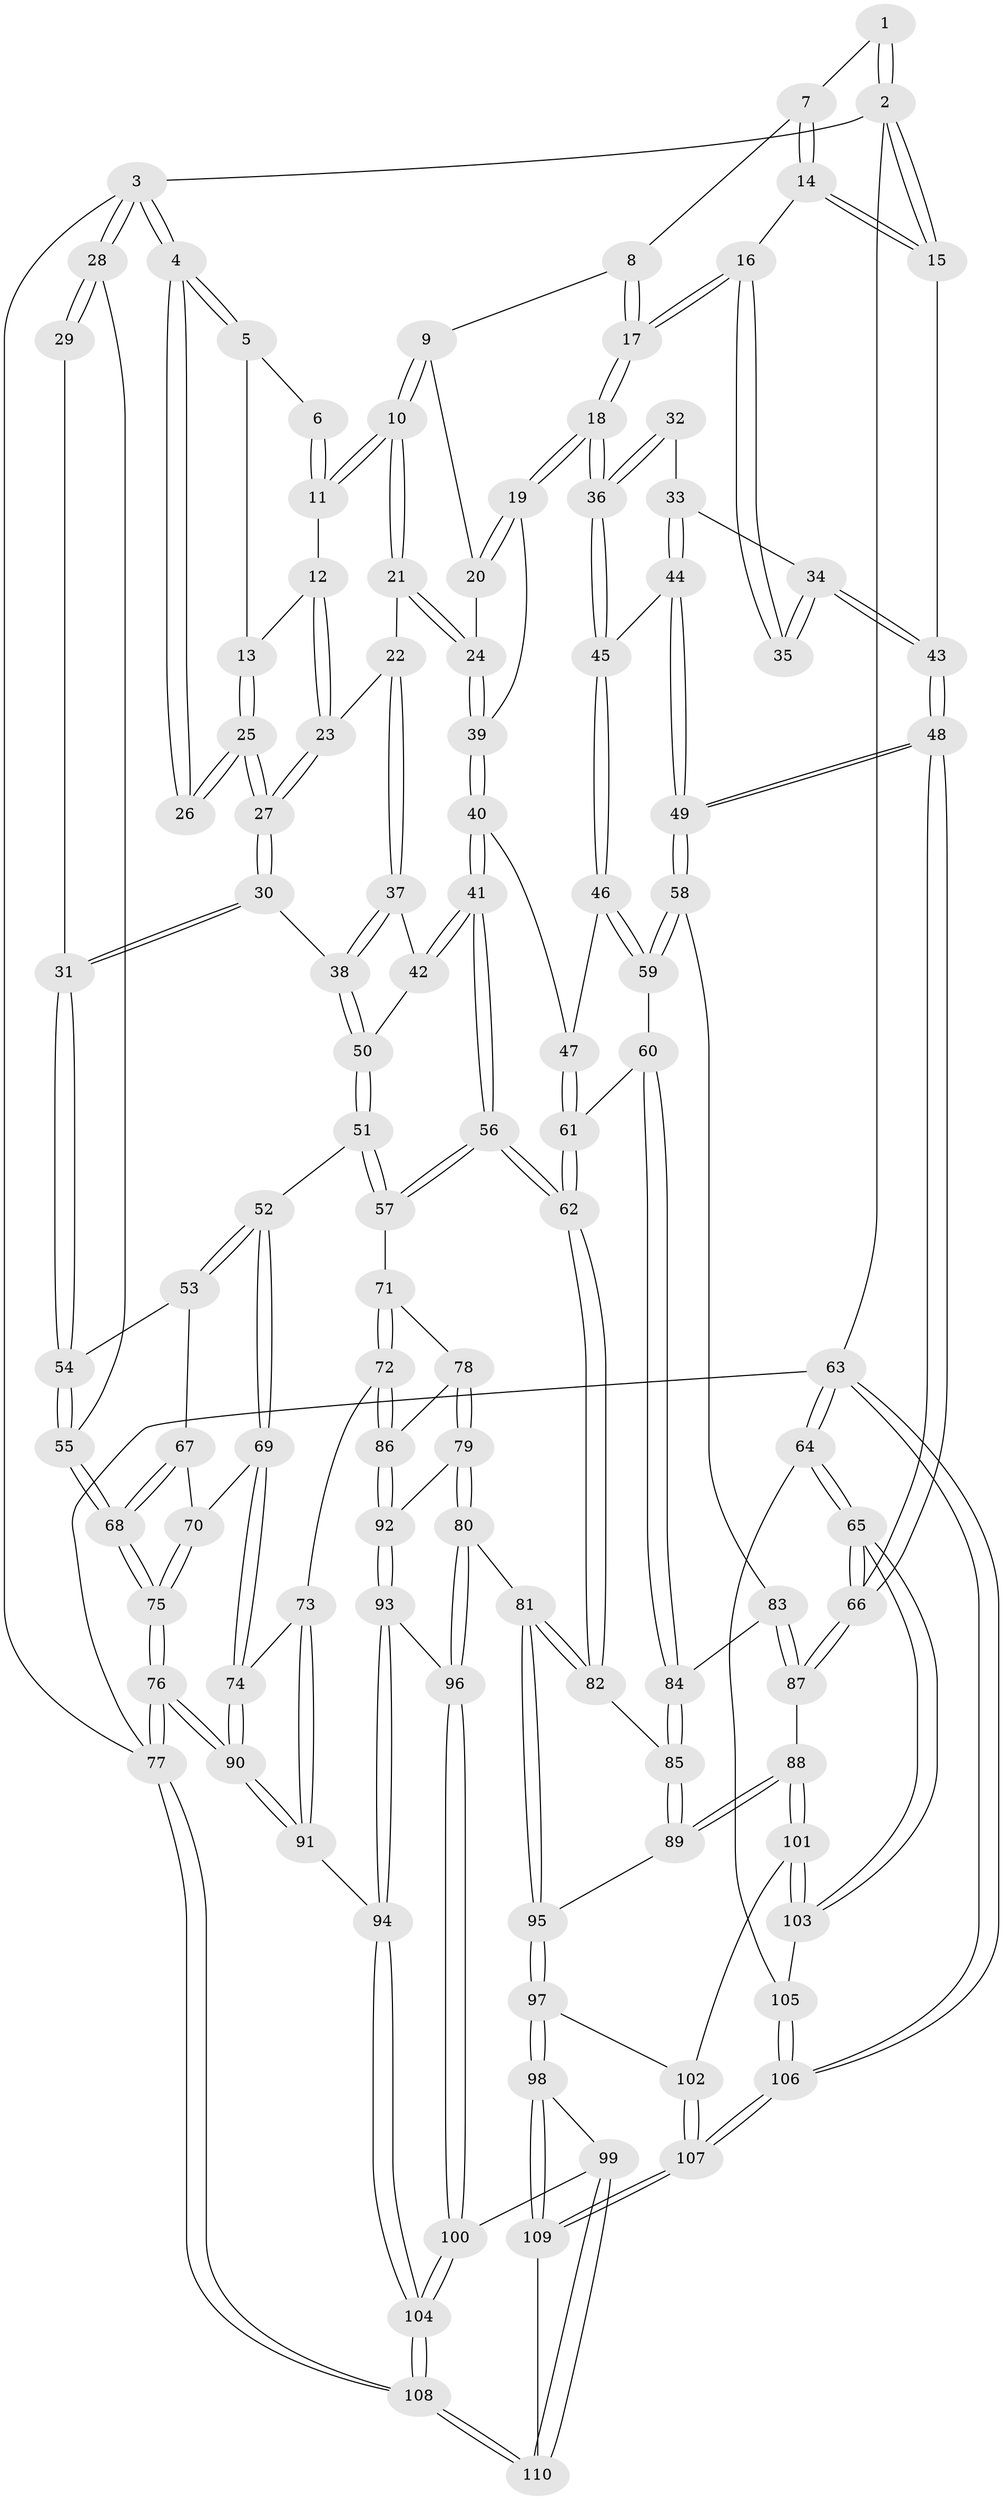 // coarse degree distribution, {4: 0.4375, 6: 0.140625, 3: 0.09375, 5: 0.3125, 2: 0.015625}
// Generated by graph-tools (version 1.1) at 2025/24/03/03/25 07:24:32]
// undirected, 110 vertices, 272 edges
graph export_dot {
graph [start="1"]
  node [color=gray90,style=filled];
  1 [pos="+0.6824517179846128+0"];
  2 [pos="+1+0"];
  3 [pos="+0+0"];
  4 [pos="+0+0"];
  5 [pos="+0.09928999468705586+0"];
  6 [pos="+0.46488975874074256+0"];
  7 [pos="+0.697515744733005+0"];
  8 [pos="+0.6700913793382581+0.07404580484646986"];
  9 [pos="+0.6573224707695204+0.08453677458210929"];
  10 [pos="+0.48490192443167657+0.11175697940681492"];
  11 [pos="+0.4427461389875559+0.04363005670708518"];
  12 [pos="+0.3133922344999437+0.10802269862014773"];
  13 [pos="+0.18265664052716388+0.062055854056678225"];
  14 [pos="+0.8656360721772417+0.10854792042775163"];
  15 [pos="+1+0"];
  16 [pos="+0.8380150170311542+0.20759867861050246"];
  17 [pos="+0.8004491998843754+0.24166779761099574"];
  18 [pos="+0.7899546576033912+0.26987586005954944"];
  19 [pos="+0.6587357642407073+0.2589742908864199"];
  20 [pos="+0.6421483507583808+0.13069284347006035"];
  21 [pos="+0.4839068295537379+0.1836829449376284"];
  22 [pos="+0.43124095947697333+0.22031722592958178"];
  23 [pos="+0.3346499685761493+0.1876619394128735"];
  24 [pos="+0.5446916872510248+0.22885210239639114"];
  25 [pos="+0.15592772440023014+0.12279348726926627"];
  26 [pos="+0.07212266805891437+0.15585864632479163"];
  27 [pos="+0.2215014041015195+0.33206296539800323"];
  28 [pos="+0+0.2396774659437803"];
  29 [pos="+0.0556363191499463+0.16535373919578744"];
  30 [pos="+0.2214251155307318+0.33346046032423415"];
  31 [pos="+0.10276221932773857+0.36596564676073845"];
  32 [pos="+0.9454698659874275+0.2799897237971406"];
  33 [pos="+0.9711129319422284+0.2964573224107211"];
  34 [pos="+1+0.18533183162851907"];
  35 [pos="+0.9182550622471982+0.2158436942603708"];
  36 [pos="+0.8087056446666843+0.35766138407643194"];
  37 [pos="+0.41886974059052196+0.26682549110980797"];
  38 [pos="+0.22923154455280054+0.3399509459768784"];
  39 [pos="+0.581279466340028+0.2846167992356864"];
  40 [pos="+0.5480485325766091+0.4064048837492553"];
  41 [pos="+0.5400222270522712+0.41432427338906674"];
  42 [pos="+0.44920518916700636+0.3469727662688636"];
  43 [pos="+1+0.12020821053632752"];
  44 [pos="+0.9120485848655798+0.41408783118148135"];
  45 [pos="+0.8126546541946532+0.3848721098507854"];
  46 [pos="+0.8043726639848244+0.3935365425086532"];
  47 [pos="+0.7871105495822872+0.40205417497046597"];
  48 [pos="+1+0.5314021779236188"];
  49 [pos="+1+0.5121376375869069"];
  50 [pos="+0.2626489339563673+0.38601009564434763"];
  51 [pos="+0.3025721036087853+0.49799390978715435"];
  52 [pos="+0.2055849693427827+0.55308966828857"];
  53 [pos="+0.10358717357702511+0.5330615419134138"];
  54 [pos="+0.10167989266511365+0.3664966644644174"];
  55 [pos="+0+0.35560768480254035"];
  56 [pos="+0.5160510109046516+0.49846629370695533"];
  57 [pos="+0.3076035507358155+0.5013249455108869"];
  58 [pos="+0.8989420662958942+0.6019882232025718"];
  59 [pos="+0.8143015617718532+0.49124208786855117"];
  60 [pos="+0.7914445676730016+0.5898390934224019"];
  61 [pos="+0.676191541762512+0.5705802268040363"];
  62 [pos="+0.5763294293958287+0.6233170988922079"];
  63 [pos="+1+1"];
  64 [pos="+1+0.808780587728219"];
  65 [pos="+1+0.7724718076559136"];
  66 [pos="+1+0.7393293416344503"];
  67 [pos="+0.0854249002823387+0.5475145062069273"];
  68 [pos="+0+0.5048733911681029"];
  69 [pos="+0.18189748128141972+0.6731764378390843"];
  70 [pos="+0.08047931542305659+0.6320861994281711"];
  71 [pos="+0.30960855669124004+0.5150578874917345"];
  72 [pos="+0.2239533618687639+0.7099312337672835"];
  73 [pos="+0.21564929849241055+0.7092829465295679"];
  74 [pos="+0.19364582405278485+0.6982206887194415"];
  75 [pos="+0+0.9400615451577495"];
  76 [pos="+0+1"];
  77 [pos="+0+1"];
  78 [pos="+0.3399433918850448+0.6359706822942109"];
  79 [pos="+0.4779977260106289+0.7118382638385049"];
  80 [pos="+0.5458200647717797+0.7157301571978414"];
  81 [pos="+0.5469140164361641+0.7153414081403199"];
  82 [pos="+0.5740574962982729+0.6525504831045373"];
  83 [pos="+0.8704938402133472+0.6280055453322049"];
  84 [pos="+0.8144899873705665+0.6149447315822163"];
  85 [pos="+0.7485313284644829+0.6893697404376014"];
  86 [pos="+0.2634478392164754+0.7189992633075732"];
  87 [pos="+0.8801856330061666+0.7705764223573098"];
  88 [pos="+0.8436023908704575+0.8007007362852742"];
  89 [pos="+0.8412005843203594+0.7992998407464045"];
  90 [pos="+0+1"];
  91 [pos="+0.1846972609023779+0.8743383860132068"];
  92 [pos="+0.3136602001310957+0.7806049034231102"];
  93 [pos="+0.3062697895329737+0.8608307131808851"];
  94 [pos="+0.2976063822671538+0.8798381076031958"];
  95 [pos="+0.5843806756045621+0.7713704991685817"];
  96 [pos="+0.4648528277975047+0.8278695694066946"];
  97 [pos="+0.6171791698955533+0.8785246793713609"];
  98 [pos="+0.6067375165527462+0.9217656823053517"];
  99 [pos="+0.5013275727378735+0.9445767022527918"];
  100 [pos="+0.4482848966490246+0.9103448276117115"];
  101 [pos="+0.8373049672463477+0.8470984627983343"];
  102 [pos="+0.7279727931268006+0.8870602584558438"];
  103 [pos="+0.868562626465271+0.9271707786212325"];
  104 [pos="+0.34074152522006435+0.9716277176692435"];
  105 [pos="+0.8733620048121086+0.9903756158429909"];
  106 [pos="+0.83736319892308+1"];
  107 [pos="+0.7743237271256626+1"];
  108 [pos="+0.3266791611849497+1"];
  109 [pos="+0.6831159522700723+1"];
  110 [pos="+0.4145383808835504+1"];
  1 -- 2;
  1 -- 2;
  1 -- 7;
  2 -- 3;
  2 -- 15;
  2 -- 15;
  2 -- 63;
  3 -- 4;
  3 -- 4;
  3 -- 28;
  3 -- 28;
  3 -- 77;
  4 -- 5;
  4 -- 5;
  4 -- 26;
  4 -- 26;
  5 -- 6;
  5 -- 13;
  6 -- 11;
  6 -- 11;
  7 -- 8;
  7 -- 14;
  7 -- 14;
  8 -- 9;
  8 -- 17;
  8 -- 17;
  9 -- 10;
  9 -- 10;
  9 -- 20;
  10 -- 11;
  10 -- 11;
  10 -- 21;
  10 -- 21;
  11 -- 12;
  12 -- 13;
  12 -- 23;
  12 -- 23;
  13 -- 25;
  13 -- 25;
  14 -- 15;
  14 -- 15;
  14 -- 16;
  15 -- 43;
  16 -- 17;
  16 -- 17;
  16 -- 35;
  16 -- 35;
  17 -- 18;
  17 -- 18;
  18 -- 19;
  18 -- 19;
  18 -- 36;
  18 -- 36;
  19 -- 20;
  19 -- 20;
  19 -- 39;
  20 -- 24;
  21 -- 22;
  21 -- 24;
  21 -- 24;
  22 -- 23;
  22 -- 37;
  22 -- 37;
  23 -- 27;
  23 -- 27;
  24 -- 39;
  24 -- 39;
  25 -- 26;
  25 -- 26;
  25 -- 27;
  25 -- 27;
  27 -- 30;
  27 -- 30;
  28 -- 29;
  28 -- 29;
  28 -- 55;
  29 -- 31;
  30 -- 31;
  30 -- 31;
  30 -- 38;
  31 -- 54;
  31 -- 54;
  32 -- 33;
  32 -- 36;
  32 -- 36;
  33 -- 34;
  33 -- 44;
  33 -- 44;
  34 -- 35;
  34 -- 35;
  34 -- 43;
  34 -- 43;
  36 -- 45;
  36 -- 45;
  37 -- 38;
  37 -- 38;
  37 -- 42;
  38 -- 50;
  38 -- 50;
  39 -- 40;
  39 -- 40;
  40 -- 41;
  40 -- 41;
  40 -- 47;
  41 -- 42;
  41 -- 42;
  41 -- 56;
  41 -- 56;
  42 -- 50;
  43 -- 48;
  43 -- 48;
  44 -- 45;
  44 -- 49;
  44 -- 49;
  45 -- 46;
  45 -- 46;
  46 -- 47;
  46 -- 59;
  46 -- 59;
  47 -- 61;
  47 -- 61;
  48 -- 49;
  48 -- 49;
  48 -- 66;
  48 -- 66;
  49 -- 58;
  49 -- 58;
  50 -- 51;
  50 -- 51;
  51 -- 52;
  51 -- 57;
  51 -- 57;
  52 -- 53;
  52 -- 53;
  52 -- 69;
  52 -- 69;
  53 -- 54;
  53 -- 67;
  54 -- 55;
  54 -- 55;
  55 -- 68;
  55 -- 68;
  56 -- 57;
  56 -- 57;
  56 -- 62;
  56 -- 62;
  57 -- 71;
  58 -- 59;
  58 -- 59;
  58 -- 83;
  59 -- 60;
  60 -- 61;
  60 -- 84;
  60 -- 84;
  61 -- 62;
  61 -- 62;
  62 -- 82;
  62 -- 82;
  63 -- 64;
  63 -- 64;
  63 -- 106;
  63 -- 106;
  63 -- 77;
  64 -- 65;
  64 -- 65;
  64 -- 105;
  65 -- 66;
  65 -- 66;
  65 -- 103;
  65 -- 103;
  66 -- 87;
  66 -- 87;
  67 -- 68;
  67 -- 68;
  67 -- 70;
  68 -- 75;
  68 -- 75;
  69 -- 70;
  69 -- 74;
  69 -- 74;
  70 -- 75;
  70 -- 75;
  71 -- 72;
  71 -- 72;
  71 -- 78;
  72 -- 73;
  72 -- 86;
  72 -- 86;
  73 -- 74;
  73 -- 91;
  73 -- 91;
  74 -- 90;
  74 -- 90;
  75 -- 76;
  75 -- 76;
  76 -- 77;
  76 -- 77;
  76 -- 90;
  76 -- 90;
  77 -- 108;
  77 -- 108;
  78 -- 79;
  78 -- 79;
  78 -- 86;
  79 -- 80;
  79 -- 80;
  79 -- 92;
  80 -- 81;
  80 -- 96;
  80 -- 96;
  81 -- 82;
  81 -- 82;
  81 -- 95;
  81 -- 95;
  82 -- 85;
  83 -- 84;
  83 -- 87;
  83 -- 87;
  84 -- 85;
  84 -- 85;
  85 -- 89;
  85 -- 89;
  86 -- 92;
  86 -- 92;
  87 -- 88;
  88 -- 89;
  88 -- 89;
  88 -- 101;
  88 -- 101;
  89 -- 95;
  90 -- 91;
  90 -- 91;
  91 -- 94;
  92 -- 93;
  92 -- 93;
  93 -- 94;
  93 -- 94;
  93 -- 96;
  94 -- 104;
  94 -- 104;
  95 -- 97;
  95 -- 97;
  96 -- 100;
  96 -- 100;
  97 -- 98;
  97 -- 98;
  97 -- 102;
  98 -- 99;
  98 -- 109;
  98 -- 109;
  99 -- 100;
  99 -- 110;
  99 -- 110;
  100 -- 104;
  100 -- 104;
  101 -- 102;
  101 -- 103;
  101 -- 103;
  102 -- 107;
  102 -- 107;
  103 -- 105;
  104 -- 108;
  104 -- 108;
  105 -- 106;
  105 -- 106;
  106 -- 107;
  106 -- 107;
  107 -- 109;
  107 -- 109;
  108 -- 110;
  108 -- 110;
  109 -- 110;
}
